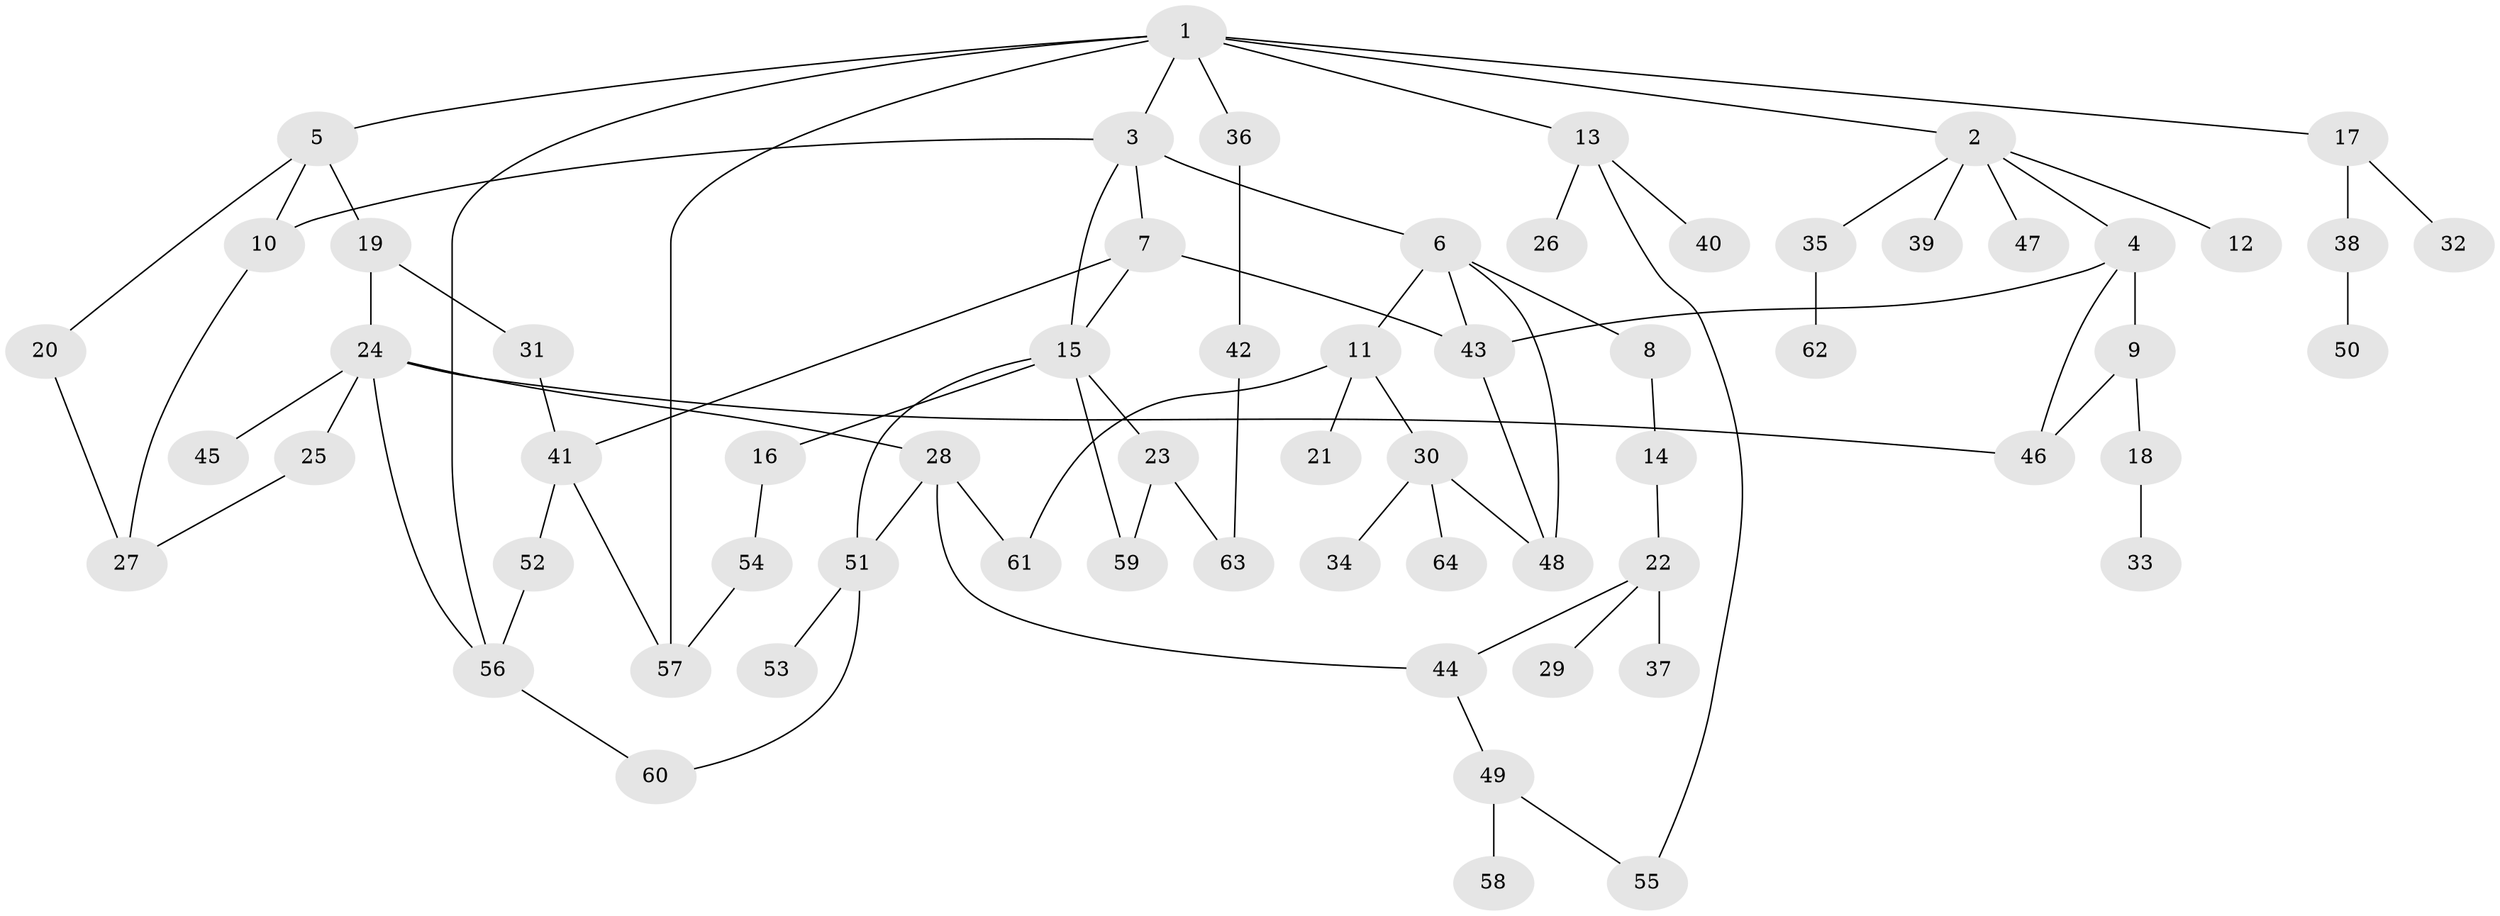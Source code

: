 // Generated by graph-tools (version 1.1) at 2025/34/03/09/25 02:34:17]
// undirected, 64 vertices, 85 edges
graph export_dot {
graph [start="1"]
  node [color=gray90,style=filled];
  1;
  2;
  3;
  4;
  5;
  6;
  7;
  8;
  9;
  10;
  11;
  12;
  13;
  14;
  15;
  16;
  17;
  18;
  19;
  20;
  21;
  22;
  23;
  24;
  25;
  26;
  27;
  28;
  29;
  30;
  31;
  32;
  33;
  34;
  35;
  36;
  37;
  38;
  39;
  40;
  41;
  42;
  43;
  44;
  45;
  46;
  47;
  48;
  49;
  50;
  51;
  52;
  53;
  54;
  55;
  56;
  57;
  58;
  59;
  60;
  61;
  62;
  63;
  64;
  1 -- 2;
  1 -- 3;
  1 -- 5;
  1 -- 13;
  1 -- 17;
  1 -- 36;
  1 -- 57;
  1 -- 56;
  2 -- 4;
  2 -- 12;
  2 -- 35;
  2 -- 39;
  2 -- 47;
  3 -- 6;
  3 -- 7;
  3 -- 10;
  3 -- 15;
  4 -- 9;
  4 -- 43;
  4 -- 46;
  5 -- 19;
  5 -- 20;
  5 -- 10;
  6 -- 8;
  6 -- 11;
  6 -- 48;
  6 -- 43;
  7 -- 41;
  7 -- 15;
  7 -- 43;
  8 -- 14;
  9 -- 18;
  9 -- 46;
  10 -- 27;
  11 -- 21;
  11 -- 30;
  11 -- 61;
  13 -- 26;
  13 -- 40;
  13 -- 55;
  14 -- 22;
  15 -- 16;
  15 -- 23;
  15 -- 51;
  15 -- 59;
  16 -- 54;
  17 -- 32;
  17 -- 38;
  18 -- 33;
  19 -- 24;
  19 -- 31;
  20 -- 27;
  22 -- 29;
  22 -- 37;
  22 -- 44;
  23 -- 63;
  23 -- 59;
  24 -- 25;
  24 -- 28;
  24 -- 45;
  24 -- 46;
  24 -- 56;
  25 -- 27;
  28 -- 44;
  28 -- 61;
  28 -- 51;
  30 -- 34;
  30 -- 64;
  30 -- 48;
  31 -- 41;
  35 -- 62;
  36 -- 42;
  38 -- 50;
  41 -- 52;
  41 -- 57;
  42 -- 63;
  43 -- 48;
  44 -- 49;
  49 -- 55;
  49 -- 58;
  51 -- 53;
  51 -- 60;
  52 -- 56;
  54 -- 57;
  56 -- 60;
}
